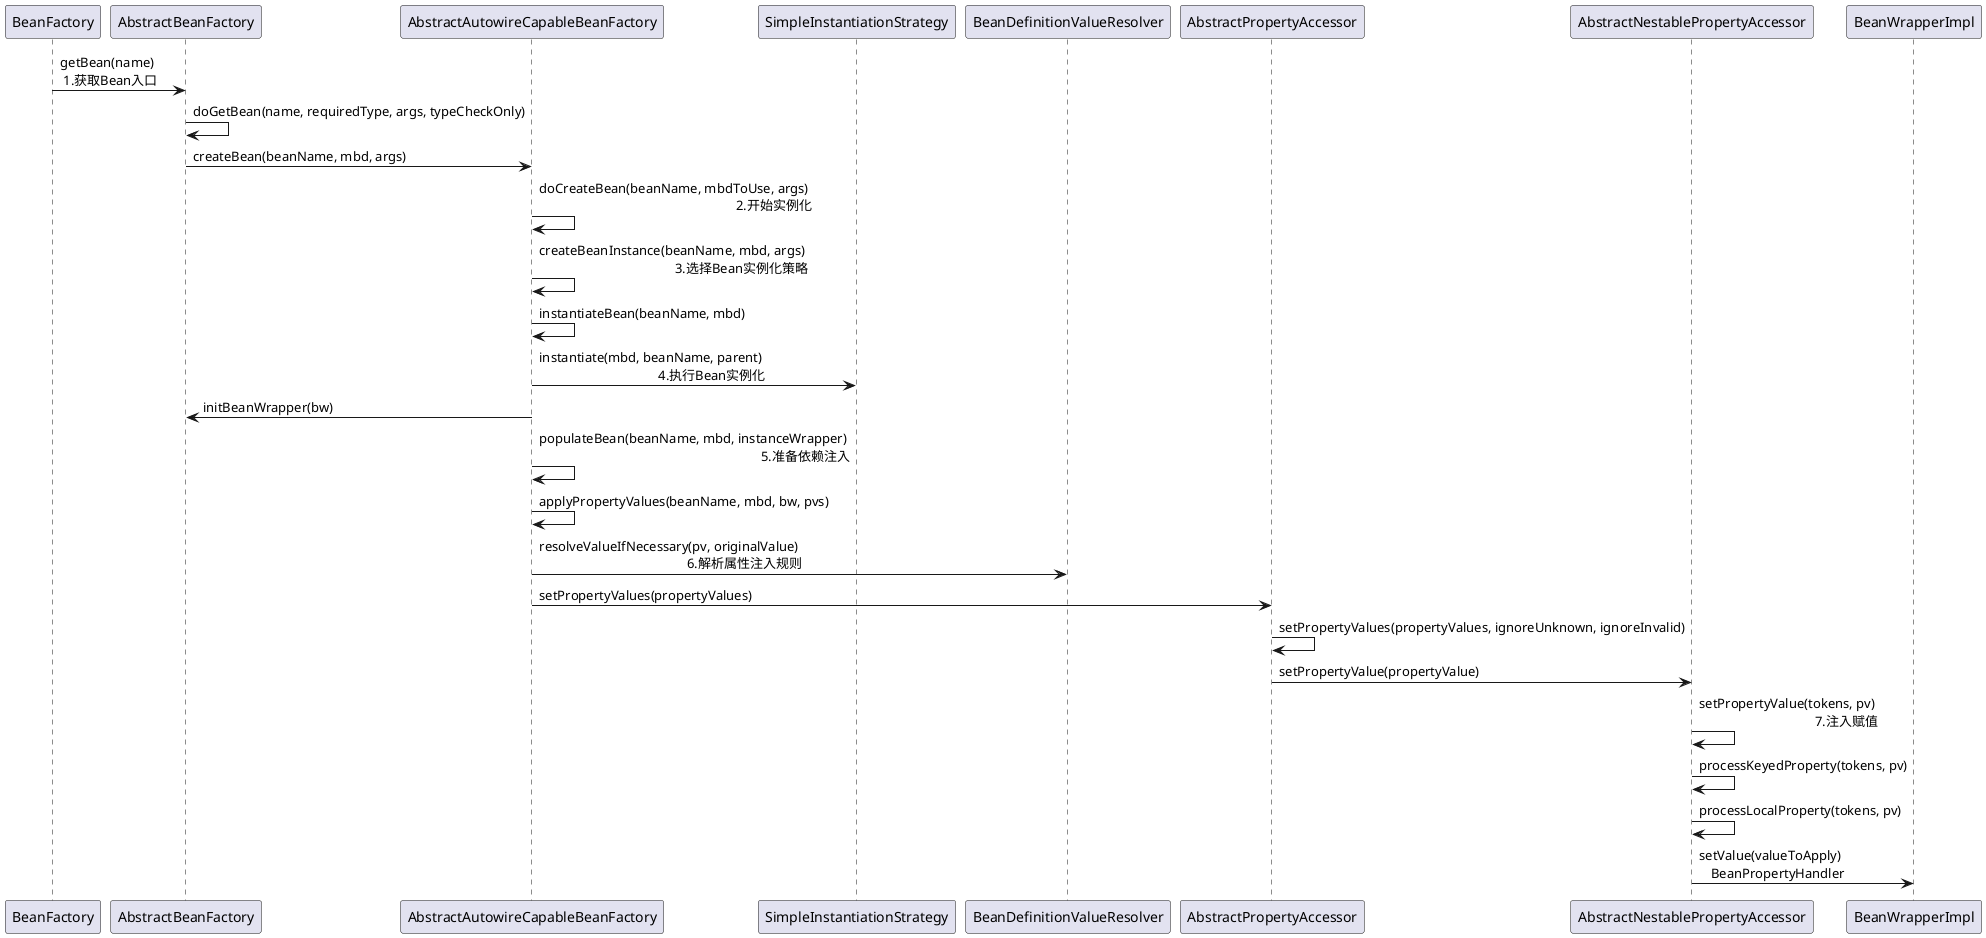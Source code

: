 @startuml

BeanFactory -> AbstractBeanFactory: getBean(name) \r 1.获取Bean入口
AbstractBeanFactory -> AbstractBeanFactory: doGetBean(name, requiredType, args, typeCheckOnly)
AbstractBeanFactory -> AbstractAutowireCapableBeanFactory: createBean(beanName, mbd, args)
AbstractAutowireCapableBeanFactory -> AbstractAutowireCapableBeanFactory: doCreateBean(beanName, mbdToUse, args) \r 2.开始实例化
AbstractAutowireCapableBeanFactory -> AbstractAutowireCapableBeanFactory: createBeanInstance(beanName, mbd, args) \r 3.选择Bean实例化策略
AbstractAutowireCapableBeanFactory -> AbstractAutowireCapableBeanFactory: instantiateBean(beanName, mbd)
AbstractAutowireCapableBeanFactory -> SimpleInstantiationStrategy: instantiate(mbd, beanName, parent) \r 4.执行Bean实例化
AbstractAutowireCapableBeanFactory -> AbstractBeanFactory: initBeanWrapper(bw)
AbstractAutowireCapableBeanFactory -> AbstractAutowireCapableBeanFactory: populateBean(beanName, mbd, instanceWrapper) \r 5.准备依赖注入
AbstractAutowireCapableBeanFactory -> AbstractAutowireCapableBeanFactory: applyPropertyValues(beanName, mbd, bw, pvs)
AbstractAutowireCapableBeanFactory -> BeanDefinitionValueResolver: resolveValueIfNecessary(pv, originalValue) \r 6.解析属性注入规则
AbstractAutowireCapableBeanFactory -> AbstractPropertyAccessor: setPropertyValues(propertyValues)
AbstractPropertyAccessor -> AbstractPropertyAccessor: setPropertyValues(propertyValues, ignoreUnknown, ignoreInvalid)
AbstractPropertyAccessor -> AbstractNestablePropertyAccessor: setPropertyValue(propertyValue)
AbstractNestablePropertyAccessor -> AbstractNestablePropertyAccessor: setPropertyValue(tokens, pv) \r 7.注入赋值
AbstractNestablePropertyAccessor -> AbstractNestablePropertyAccessor: processKeyedProperty(tokens, pv)
AbstractNestablePropertyAccessor -> AbstractNestablePropertyAccessor: processLocalProperty(tokens, pv)
AbstractNestablePropertyAccessor -> BeanWrapperImpl: setValue(valueToApply) \r BeanPropertyHandler

@enduml